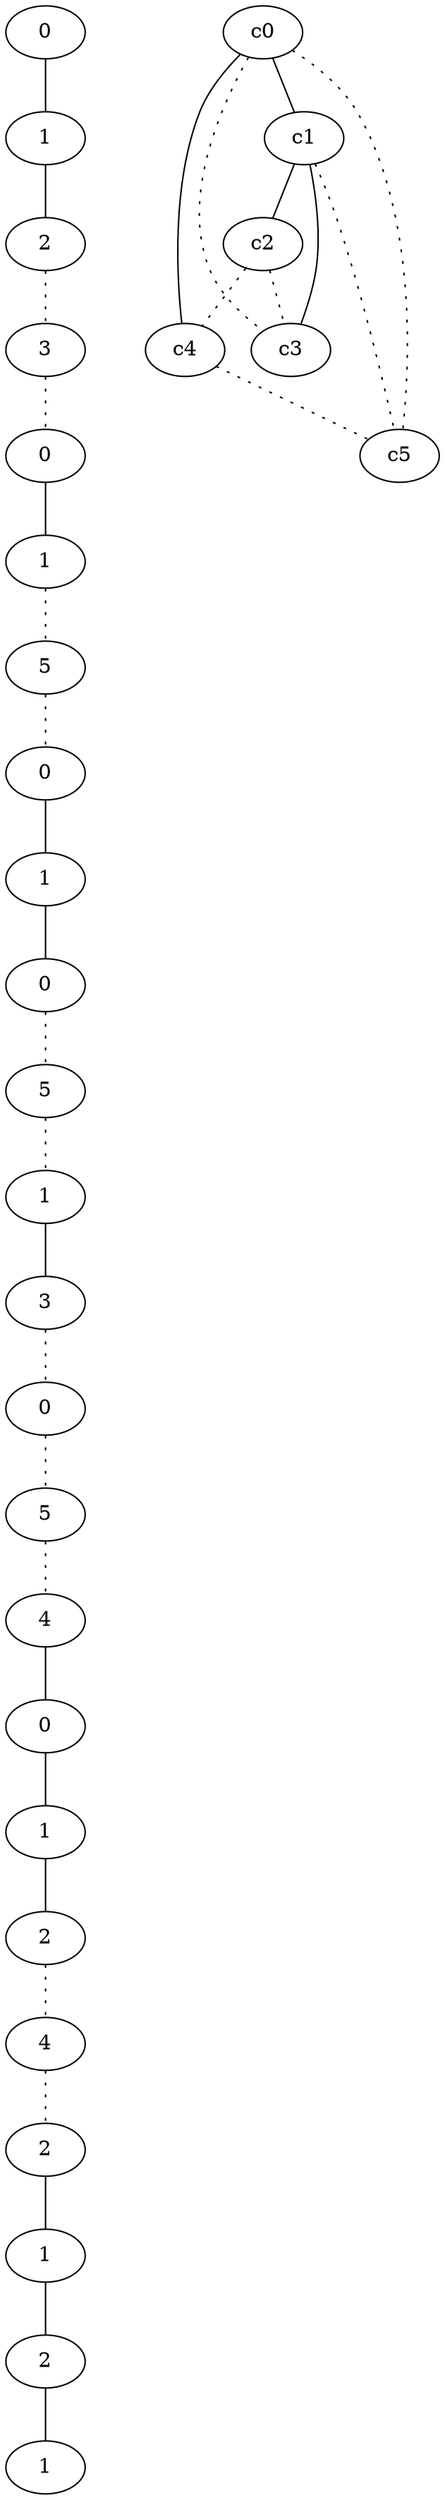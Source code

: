 graph {
a0[label=0];
a1[label=1];
a2[label=2];
a3[label=3];
a4[label=0];
a5[label=1];
a6[label=5];
a7[label=0];
a8[label=1];
a9[label=0];
a10[label=5];
a11[label=1];
a12[label=3];
a13[label=0];
a14[label=5];
a15[label=4];
a16[label=0];
a17[label=1];
a18[label=2];
a19[label=4];
a20[label=2];
a21[label=1];
a22[label=2];
a23[label=1];
a0 -- a1;
a1 -- a2;
a2 -- a3 [style=dotted];
a3 -- a4 [style=dotted];
a4 -- a5;
a5 -- a6 [style=dotted];
a6 -- a7 [style=dotted];
a7 -- a8;
a8 -- a9;
a9 -- a10 [style=dotted];
a10 -- a11 [style=dotted];
a11 -- a12;
a12 -- a13 [style=dotted];
a13 -- a14 [style=dotted];
a14 -- a15 [style=dotted];
a15 -- a16;
a16 -- a17;
a17 -- a18;
a18 -- a19 [style=dotted];
a19 -- a20 [style=dotted];
a20 -- a21;
a21 -- a22;
a22 -- a23;
c0 -- c1;
c0 -- c3 [style=dotted];
c0 -- c4;
c0 -- c5 [style=dotted];
c1 -- c2;
c1 -- c3;
c1 -- c5 [style=dotted];
c2 -- c3 [style=dotted];
c2 -- c4 [style=dotted];
c4 -- c5 [style=dotted];
}
